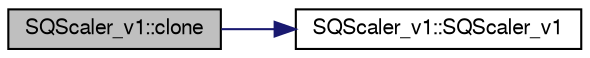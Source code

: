 digraph "SQScaler_v1::clone"
{
  bgcolor="transparent";
  edge [fontname="FreeSans",fontsize="10",labelfontname="FreeSans",labelfontsize="10"];
  node [fontname="FreeSans",fontsize="10",shape=record];
  rankdir="LR";
  Node1 [label="SQScaler_v1::clone",height=0.2,width=0.4,color="black", fillcolor="grey75", style="filled" fontcolor="black"];
  Node1 -> Node2 [color="midnightblue",fontsize="10",style="solid",fontname="FreeSans"];
  Node2 [label="SQScaler_v1::SQScaler_v1",height=0.2,width=0.4,color="black",URL="$d4/d64/classSQScaler__v1.html#ab82a8f1ebfd521ccfc7f2c59f0f20ccf"];
}
